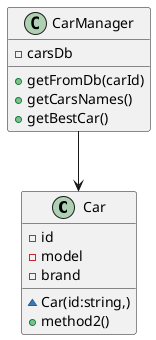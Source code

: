 @startuml
class Car {
 -id
 -model
 -brand
 ~Car(id:string,)
 +method2()
}
class CarManager {
 -carsDb
 +getFromDb(carId)
 +getCarsNames()
 +getBestCar()
 
}
CarManager --> Car
@enduml